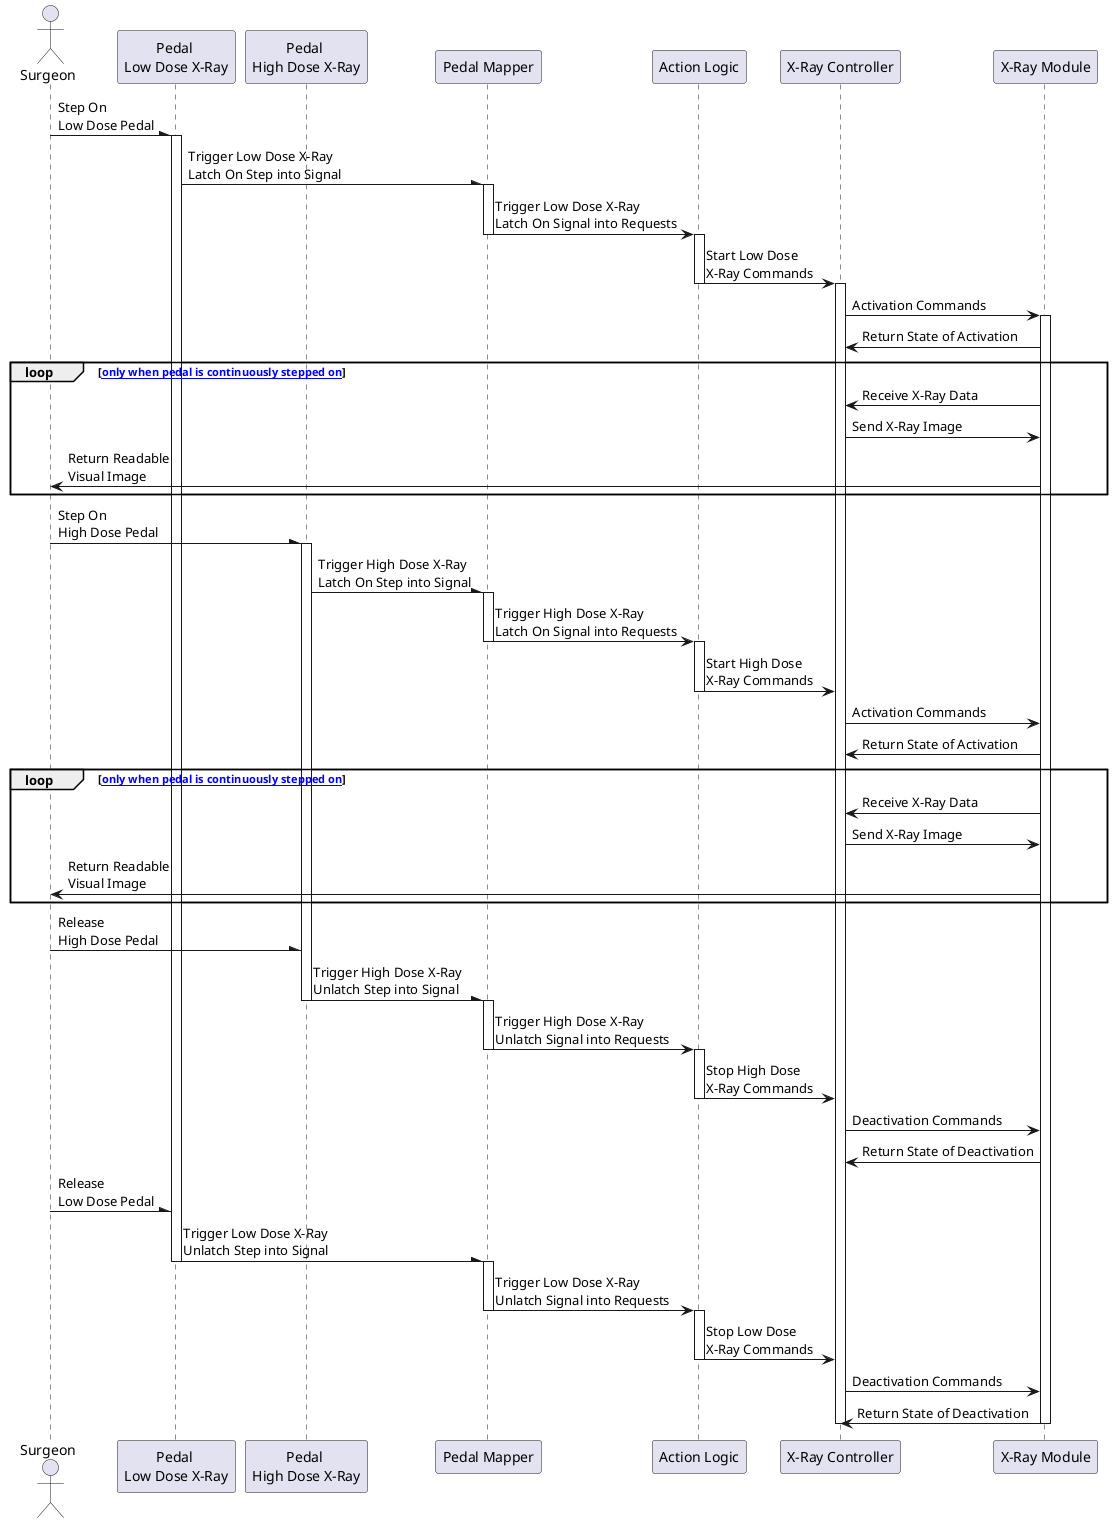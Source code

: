 @startuml sequence-pedal-2

actor "Surgeon" as actor_surgeon
participant "Pedal \nLow Dose X-Ray" as participant_pedal_low
participant "Pedal \nHigh Dose X-Ray" as participant_pedal_high
participant "Pedal Mapper" as participant_pedal_mapper

participant "Action Logic" as participant_act_log
participant "X-Ray Controller" as participant_xray_control

participant "X-Ray Module" as participant_xray_module
'participant "X-Ray Tube" as participant_xray_tube
'participant "Table" as participant_table
'participant "X-Ray Detector" as participant_xray_detector
'participant "Image Processor" as participant_image_proc
'participant "Screen" as participant_screen

' Design Part 1A - Start from Surgeon to Pedal Mapper
actor_surgeon -\ participant_pedal_low: Step On \nLow Dose Pedal
activate participant_pedal_low
participant_pedal_low -\ participant_pedal_mapper: Trigger Low Dose X-Ray \nLatch On Step into Signal
activate participant_pedal_mapper
participant_pedal_mapper -> participant_act_log: Trigger Low Dose X-Ray \nLatch On Signal into Requests
deactivate participant_pedal_mapper
' Design Part 1A - End of Pedal Mapper

' Design Part 2A - Activation Commands Onwards
activate participant_act_log
participant_act_log -> participant_xray_control: Start Low Dose \nX-Ray Commands
deactivate participant_act_log
activate participant_xray_control

participant_xray_control -> participant_xray_module: Activation Commands
activate participant_xray_module
'participant_xray_control -\ participant_xray_detector: Activation Commands
'activate participant_xray_detector
'participant_xray_control -\ participant_screen: Activation Commands
'activate participant_screen
'
'participant_xray_control /- participant_screen: Return State of Activation
''deactivate participant_screen
'participant_xray_control /- participant_xray_detector: Return State of Activation
''deactivate participant_xray_detector
participant_xray_control <- participant_xray_module: Return State of Activation
''deactivate participant_xray_tube

loop [[loop only when pedal is continuously stepped on]]
'participant_xray_tube -> participant_table: Send \nLow-Dose X-Ray
'activate participant_table
'participant_table -> participant_xray_detector: Receive Beamed \nLow-Dose X-Ray
'deactivate participant_table
participant_xray_control <- participant_xray_module: Receive X-Ray Data
participant_xray_control -> participant_xray_module: Send X-Ray Image
'activate participant_image_proc
'participant_image_proc -> participant_screen: Send Readable \nVisual Image
'deactivate participant_image_proc
actor_surgeon <- participant_xray_module: Return Readable \nVisual Image
end
' Design Part 2A - End of Activation Commands

' Design Part 1B - Start from Surgeon to Pedal Mapper
actor_surgeon -\ participant_pedal_high: Step On \nHigh Dose Pedal
activate participant_pedal_high
participant_pedal_high -\ participant_pedal_mapper: Trigger High Dose X-Ray \nLatch On Step into Signal
activate participant_pedal_mapper
participant_pedal_mapper -> participant_act_log: Trigger High Dose X-Ray \nLatch On Signal into Requests
deactivate participant_pedal_mapper
' Design Part 1B - End of Pedal Mapper

' Design Part 2B - Activation Commands Onwards
activate participant_act_log
participant_act_log -> participant_xray_control: Start High Dose \nX-Ray Commands
deactivate participant_act_log
'activate participant_xray_control

participant_xray_control -> participant_xray_module: Activation Commands
'activate participant_xray_module
'participant_xray_control -\ participant_xray_detector: Activation Commands
'activate participant_xray_detector
'participant_xray_control -\ participant_screen: Activation Commands
'activate participant_screen
'
'participant_xray_control /- participant_screen: Return State of Activation
''deactivate participant_screen
'participant_xray_control /- participant_xray_detector: Return State of Activation
''deactivate participant_xray_detector
participant_xray_control <- participant_xray_module: Return State of Activation
''deactivate participant_xray_tube

loop [[loop only when pedal is continuously stepped on]]
'participant_xray_tube -> participant_table: Send \nLow-Dose X-Ray
'activate participant_table
'participant_table -> participant_xray_detector: Receive Beamed \nLow-Dose X-Ray
'deactivate participant_table
participant_xray_control <- participant_xray_module: Receive X-Ray Data
participant_xray_control -> participant_xray_module: Send X-Ray Image
'activate participant_image_proc
'participant_image_proc -> participant_screen: Send Readable \nVisual Image
'deactivate participant_image_proc
actor_surgeon <- participant_xray_module: Return Readable \nVisual Image
end
' Design Part 2B - End of Activation Commands

' Design Part 3B - Start from Surgeon to Pedal Mapper
actor_surgeon -\ participant_pedal_high: Release \nHigh Dose Pedal
participant_pedal_high -\ participant_pedal_mapper: Trigger High Dose X-Ray \nUnlatch Step into Signal
deactivate participant_pedal_high
activate participant_pedal_mapper
participant_pedal_mapper -> participant_act_log: Trigger High Dose X-Ray \nUnlatch Signal into Requests
deactivate participant_pedal_mapper
' Design Part 3B - End of Pedal Mapper

' Design Part 4B - Deactivation Commands Onwards
activate participant_act_log
participant_act_log -> participant_xray_control: Stop High Dose \nX-Ray Commands
deactivate participant_act_log

participant_xray_control -> participant_xray_module: Deactivation Commands
''activate participant_xray_tube
'participant_xray_control -\ participant_xray_detector: Deactivation Commands
''activate participant_xray_detector
'participant_xray_control -\ participant_screen: Deactivation Commands
''activate participant_screen

participant_xray_control <- participant_xray_module: Return State of Deactivation
'deactivate participant_xray_module
'participant_xray_control /- participant_xray_detector: Return State of Deactivation
'deactivate participant_xray_detector
'participant_xray_control /- participant_screen: Return State of Deactivation
'deactivate participant_screen
'deactivate participant_xray_control
'activate participant_xray_control

' Design Part 3A - Start from Surgeon to Pedal Mapper
actor_surgeon -\ participant_pedal_low: Release \nLow Dose Pedal
participant_pedal_low -\ participant_pedal_mapper: Trigger Low Dose X-Ray \nUnlatch Step into Signal
deactivate participant_pedal_low
activate participant_pedal_mapper
participant_pedal_mapper -> participant_act_log: Trigger Low Dose X-Ray \nUnlatch Signal into Requests
deactivate participant_pedal_mapper
' Design Part 3A - End of Pedal Mapper

' Design Part 4A - Deactivation Commands Onwards
activate participant_act_log
participant_act_log -> participant_xray_control: Stop Low Dose \nX-Ray Commands
deactivate participant_act_log
'activate participant_xray_control

participant_xray_control -> participant_xray_module: Deactivation Commands
''activate participant_xray_tube
'participant_xray_control -\ participant_xray_detector: Deactivation Commands
''activate participant_xray_detector
'participant_xray_control -\ participant_screen: Deactivation Commands
''activate participant_screen

participant_xray_control <- participant_xray_module: Return State of Deactivation
deactivate participant_xray_module
'participant_xray_control /- participant_xray_detector: Return State of Deactivation
'deactivate participant_xray_detector
'participant_xray_control /- participant_screen: Return State of Deactivation
'deactivate participant_screen
deactivate participant_xray_control
' Design Part 4A - End of Deactivation Commands

@enduml